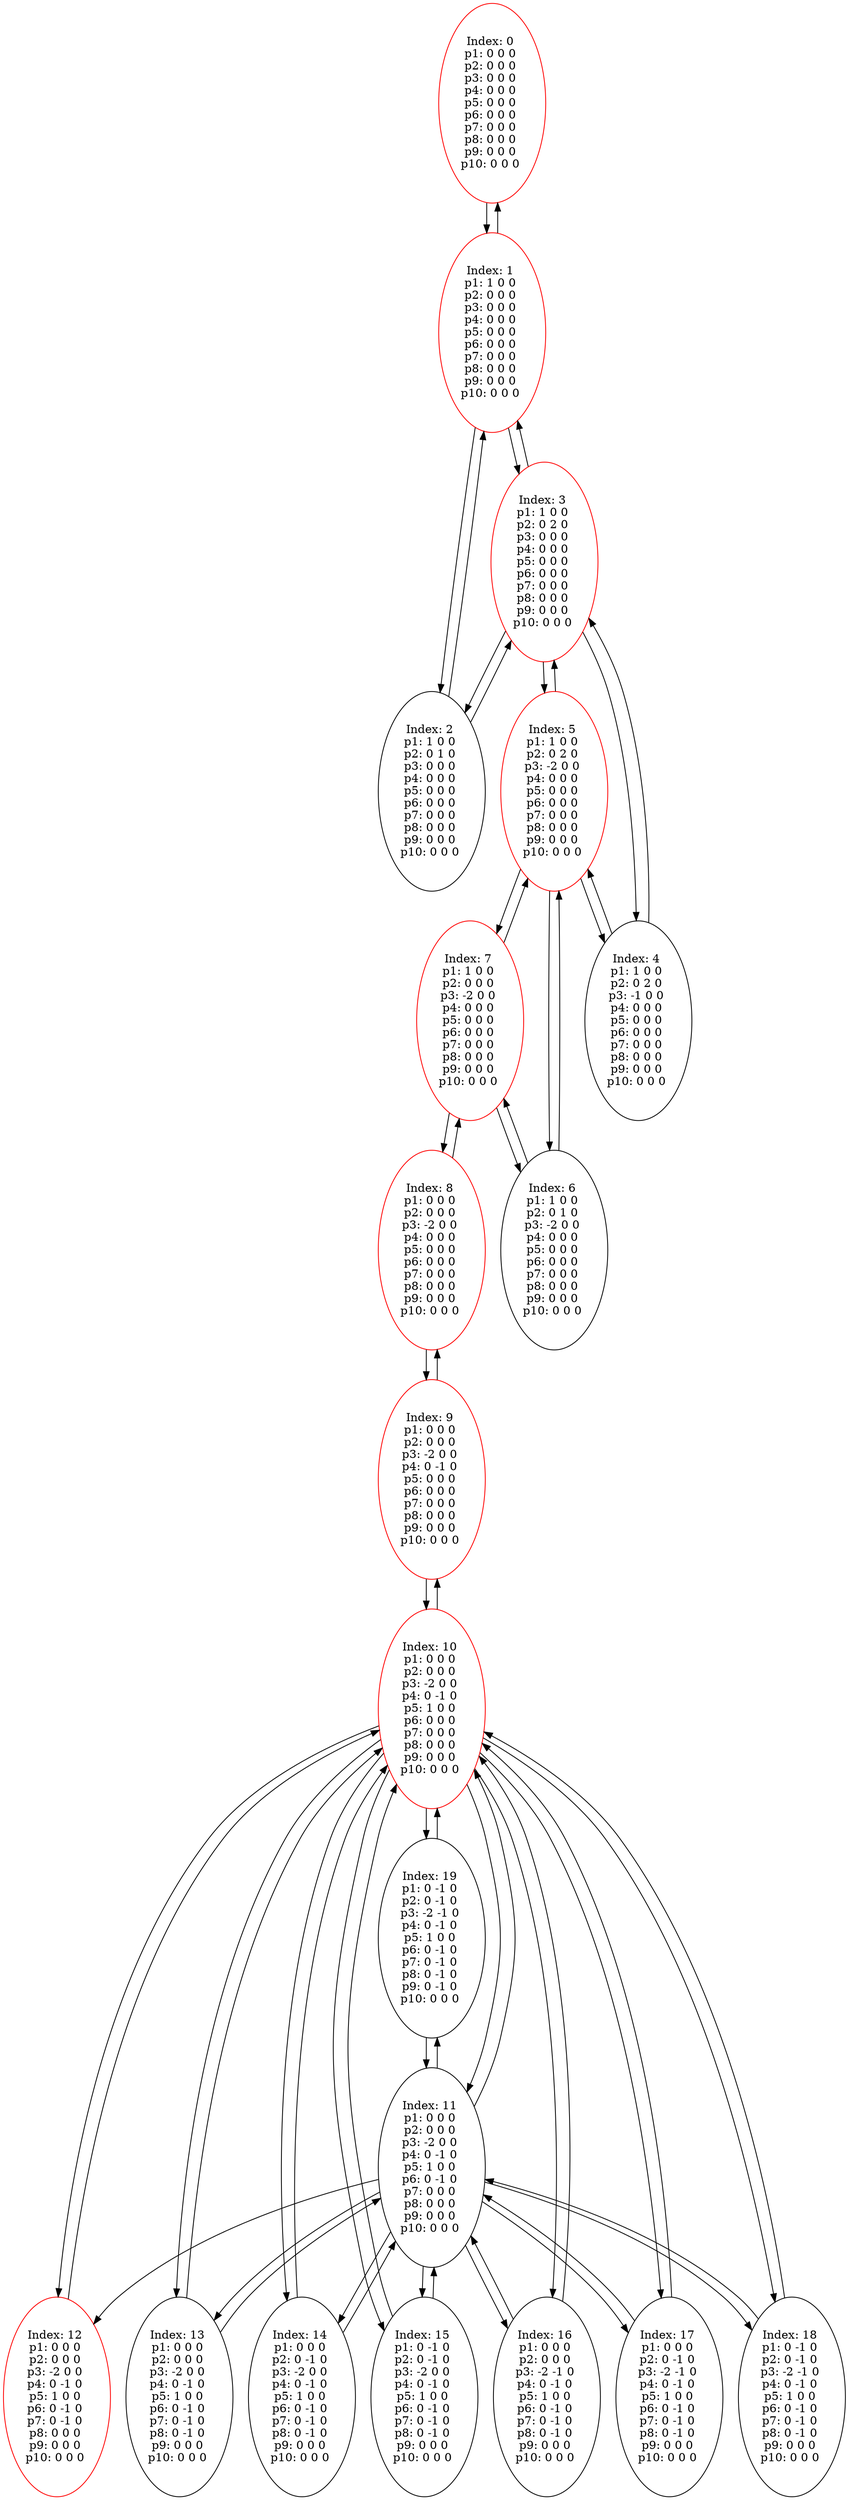 digraph G {
color = "black"
0[label = "Index: 0 
p1: 0 0 0 
p2: 0 0 0 
p3: 0 0 0 
p4: 0 0 0 
p5: 0 0 0 
p6: 0 0 0 
p7: 0 0 0 
p8: 0 0 0 
p9: 0 0 0 
p10: 0 0 0 
", color = "red"]
1[label = "Index: 1 
p1: 1 0 0 
p2: 0 0 0 
p3: 0 0 0 
p4: 0 0 0 
p5: 0 0 0 
p6: 0 0 0 
p7: 0 0 0 
p8: 0 0 0 
p9: 0 0 0 
p10: 0 0 0 
", color = "red"]
2[label = "Index: 2 
p1: 1 0 0 
p2: 0 1 0 
p3: 0 0 0 
p4: 0 0 0 
p5: 0 0 0 
p6: 0 0 0 
p7: 0 0 0 
p8: 0 0 0 
p9: 0 0 0 
p10: 0 0 0 
"]
3[label = "Index: 3 
p1: 1 0 0 
p2: 0 2 0 
p3: 0 0 0 
p4: 0 0 0 
p5: 0 0 0 
p6: 0 0 0 
p7: 0 0 0 
p8: 0 0 0 
p9: 0 0 0 
p10: 0 0 0 
", color = "red"]
4[label = "Index: 4 
p1: 1 0 0 
p2: 0 2 0 
p3: -1 0 0 
p4: 0 0 0 
p5: 0 0 0 
p6: 0 0 0 
p7: 0 0 0 
p8: 0 0 0 
p9: 0 0 0 
p10: 0 0 0 
"]
5[label = "Index: 5 
p1: 1 0 0 
p2: 0 2 0 
p3: -2 0 0 
p4: 0 0 0 
p5: 0 0 0 
p6: 0 0 0 
p7: 0 0 0 
p8: 0 0 0 
p9: 0 0 0 
p10: 0 0 0 
", color = "red"]
6[label = "Index: 6 
p1: 1 0 0 
p2: 0 1 0 
p3: -2 0 0 
p4: 0 0 0 
p5: 0 0 0 
p6: 0 0 0 
p7: 0 0 0 
p8: 0 0 0 
p9: 0 0 0 
p10: 0 0 0 
"]
7[label = "Index: 7 
p1: 1 0 0 
p2: 0 0 0 
p3: -2 0 0 
p4: 0 0 0 
p5: 0 0 0 
p6: 0 0 0 
p7: 0 0 0 
p8: 0 0 0 
p9: 0 0 0 
p10: 0 0 0 
", color = "red"]
8[label = "Index: 8 
p1: 0 0 0 
p2: 0 0 0 
p3: -2 0 0 
p4: 0 0 0 
p5: 0 0 0 
p6: 0 0 0 
p7: 0 0 0 
p8: 0 0 0 
p9: 0 0 0 
p10: 0 0 0 
", color = "red"]
9[label = "Index: 9 
p1: 0 0 0 
p2: 0 0 0 
p3: -2 0 0 
p4: 0 -1 0 
p5: 0 0 0 
p6: 0 0 0 
p7: 0 0 0 
p8: 0 0 0 
p9: 0 0 0 
p10: 0 0 0 
", color = "red"]
10[label = "Index: 10 
p1: 0 0 0 
p2: 0 0 0 
p3: -2 0 0 
p4: 0 -1 0 
p5: 1 0 0 
p6: 0 0 0 
p7: 0 0 0 
p8: 0 0 0 
p9: 0 0 0 
p10: 0 0 0 
", color = "red"]
11[label = "Index: 11 
p1: 0 0 0 
p2: 0 0 0 
p3: -2 0 0 
p4: 0 -1 0 
p5: 1 0 0 
p6: 0 -1 0 
p7: 0 0 0 
p8: 0 0 0 
p9: 0 0 0 
p10: 0 0 0 
"]
12[label = "Index: 12 
p1: 0 0 0 
p2: 0 0 0 
p3: -2 0 0 
p4: 0 -1 0 
p5: 1 0 0 
p6: 0 -1 0 
p7: 0 -1 0 
p8: 0 0 0 
p9: 0 0 0 
p10: 0 0 0 
", color = "red"]
13[label = "Index: 13 
p1: 0 0 0 
p2: 0 0 0 
p3: -2 0 0 
p4: 0 -1 0 
p5: 1 0 0 
p6: 0 -1 0 
p7: 0 -1 0 
p8: 0 -1 0 
p9: 0 0 0 
p10: 0 0 0 
"]
14[label = "Index: 14 
p1: 0 0 0 
p2: 0 -1 0 
p3: -2 0 0 
p4: 0 -1 0 
p5: 1 0 0 
p6: 0 -1 0 
p7: 0 -1 0 
p8: 0 -1 0 
p9: 0 0 0 
p10: 0 0 0 
"]
15[label = "Index: 15 
p1: 0 -1 0 
p2: 0 -1 0 
p3: -2 0 0 
p4: 0 -1 0 
p5: 1 0 0 
p6: 0 -1 0 
p7: 0 -1 0 
p8: 0 -1 0 
p9: 0 0 0 
p10: 0 0 0 
"]
16[label = "Index: 16 
p1: 0 0 0 
p2: 0 0 0 
p3: -2 -1 0 
p4: 0 -1 0 
p5: 1 0 0 
p6: 0 -1 0 
p7: 0 -1 0 
p8: 0 -1 0 
p9: 0 0 0 
p10: 0 0 0 
"]
17[label = "Index: 17 
p1: 0 0 0 
p2: 0 -1 0 
p3: -2 -1 0 
p4: 0 -1 0 
p5: 1 0 0 
p6: 0 -1 0 
p7: 0 -1 0 
p8: 0 -1 0 
p9: 0 0 0 
p10: 0 0 0 
"]
18[label = "Index: 18 
p1: 0 -1 0 
p2: 0 -1 0 
p3: -2 -1 0 
p4: 0 -1 0 
p5: 1 0 0 
p6: 0 -1 0 
p7: 0 -1 0 
p8: 0 -1 0 
p9: 0 0 0 
p10: 0 0 0 
"]
19[label = "Index: 19 
p1: 0 -1 0 
p2: 0 -1 0 
p3: -2 -1 0 
p4: 0 -1 0 
p5: 1 0 0 
p6: 0 -1 0 
p7: 0 -1 0 
p8: 0 -1 0 
p9: 0 -1 0 
p10: 0 0 0 
"]
0 -> 1;

1 -> 0;
1 -> 2;
1 -> 3;

2 -> 1;
2 -> 3;

3 -> 2;
3 -> 1;
3 -> 4;
3 -> 5;

4 -> 5;
4 -> 3;

5 -> 6;
5 -> 7;
5 -> 4;
5 -> 3;

6 -> 7;
6 -> 5;

7 -> 8;
7 -> 6;
7 -> 5;

8 -> 7;
8 -> 9;

9 -> 8;
9 -> 10;

10 -> 9;
10 -> 11;
10 -> 12;
10 -> 13;
10 -> 14;
10 -> 15;
10 -> 16;
10 -> 17;
10 -> 18;
10 -> 19;

11 -> 10;
11 -> 12;
11 -> 13;
11 -> 14;
11 -> 15;
11 -> 16;
11 -> 17;
11 -> 18;
11 -> 19;

12 -> 10;

13 -> 10;
13 -> 11;

14 -> 10;
14 -> 11;

15 -> 10;
15 -> 11;

16 -> 10;
16 -> 11;

17 -> 10;
17 -> 11;

18 -> 10;
18 -> 11;

19 -> 10;
19 -> 11;

}
